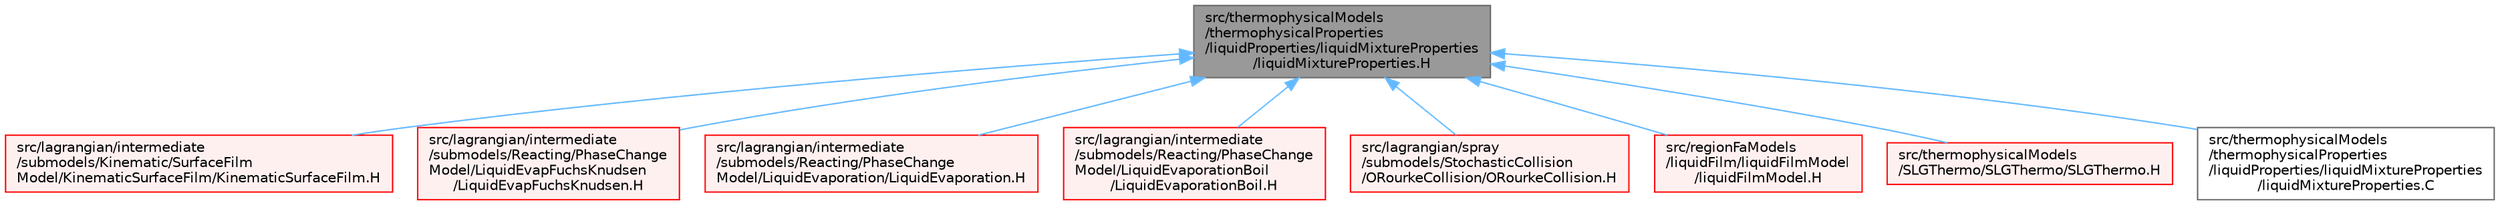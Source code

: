 digraph "src/thermophysicalModels/thermophysicalProperties/liquidProperties/liquidMixtureProperties/liquidMixtureProperties.H"
{
 // LATEX_PDF_SIZE
  bgcolor="transparent";
  edge [fontname=Helvetica,fontsize=10,labelfontname=Helvetica,labelfontsize=10];
  node [fontname=Helvetica,fontsize=10,shape=box,height=0.2,width=0.4];
  Node1 [id="Node000001",label="src/thermophysicalModels\l/thermophysicalProperties\l/liquidProperties/liquidMixtureProperties\l/liquidMixtureProperties.H",height=0.2,width=0.4,color="gray40", fillcolor="grey60", style="filled", fontcolor="black",tooltip=" "];
  Node1 -> Node2 [id="edge1_Node000001_Node000002",dir="back",color="steelblue1",style="solid",tooltip=" "];
  Node2 [id="Node000002",label="src/lagrangian/intermediate\l/submodels/Kinematic/SurfaceFilm\lModel/KinematicSurfaceFilm/KinematicSurfaceFilm.H",height=0.2,width=0.4,color="red", fillcolor="#FFF0F0", style="filled",URL="$KinematicSurfaceFilm_8H.html",tooltip=" "];
  Node1 -> Node17 [id="edge2_Node000001_Node000017",dir="back",color="steelblue1",style="solid",tooltip=" "];
  Node17 [id="Node000017",label="src/lagrangian/intermediate\l/submodels/Reacting/PhaseChange\lModel/LiquidEvapFuchsKnudsen\l/LiquidEvapFuchsKnudsen.H",height=0.2,width=0.4,color="red", fillcolor="#FFF0F0", style="filled",URL="$LiquidEvapFuchsKnudsen_8H.html",tooltip=" "];
  Node1 -> Node20 [id="edge3_Node000001_Node000020",dir="back",color="steelblue1",style="solid",tooltip=" "];
  Node20 [id="Node000020",label="src/lagrangian/intermediate\l/submodels/Reacting/PhaseChange\lModel/LiquidEvaporation/LiquidEvaporation.H",height=0.2,width=0.4,color="red", fillcolor="#FFF0F0", style="filled",URL="$LiquidEvaporation_8H.html",tooltip=" "];
  Node1 -> Node22 [id="edge4_Node000001_Node000022",dir="back",color="steelblue1",style="solid",tooltip=" "];
  Node22 [id="Node000022",label="src/lagrangian/intermediate\l/submodels/Reacting/PhaseChange\lModel/LiquidEvaporationBoil\l/LiquidEvaporationBoil.H",height=0.2,width=0.4,color="red", fillcolor="#FFF0F0", style="filled",URL="$LiquidEvaporationBoil_8H.html",tooltip=" "];
  Node1 -> Node24 [id="edge5_Node000001_Node000024",dir="back",color="steelblue1",style="solid",tooltip=" "];
  Node24 [id="Node000024",label="src/lagrangian/spray\l/submodels/StochasticCollision\l/ORourkeCollision/ORourkeCollision.H",height=0.2,width=0.4,color="red", fillcolor="#FFF0F0", style="filled",URL="$ORourkeCollision_8H.html",tooltip=" "];
  Node1 -> Node29 [id="edge6_Node000001_Node000029",dir="back",color="steelblue1",style="solid",tooltip=" "];
  Node29 [id="Node000029",label="src/regionFaModels\l/liquidFilm/liquidFilmModel\l/liquidFilmModel.H",height=0.2,width=0.4,color="red", fillcolor="#FFF0F0", style="filled",URL="$liquidFilmModel_8H.html",tooltip=" "];
  Node1 -> Node33 [id="edge7_Node000001_Node000033",dir="back",color="steelblue1",style="solid",tooltip=" "];
  Node33 [id="Node000033",label="src/thermophysicalModels\l/SLGThermo/SLGThermo/SLGThermo.H",height=0.2,width=0.4,color="red", fillcolor="#FFF0F0", style="filled",URL="$SLGThermo_8H.html",tooltip=" "];
  Node1 -> Node97 [id="edge8_Node000001_Node000097",dir="back",color="steelblue1",style="solid",tooltip=" "];
  Node97 [id="Node000097",label="src/thermophysicalModels\l/thermophysicalProperties\l/liquidProperties/liquidMixtureProperties\l/liquidMixtureProperties.C",height=0.2,width=0.4,color="grey40", fillcolor="white", style="filled",URL="$liquidMixtureProperties_8C.html",tooltip=" "];
}

